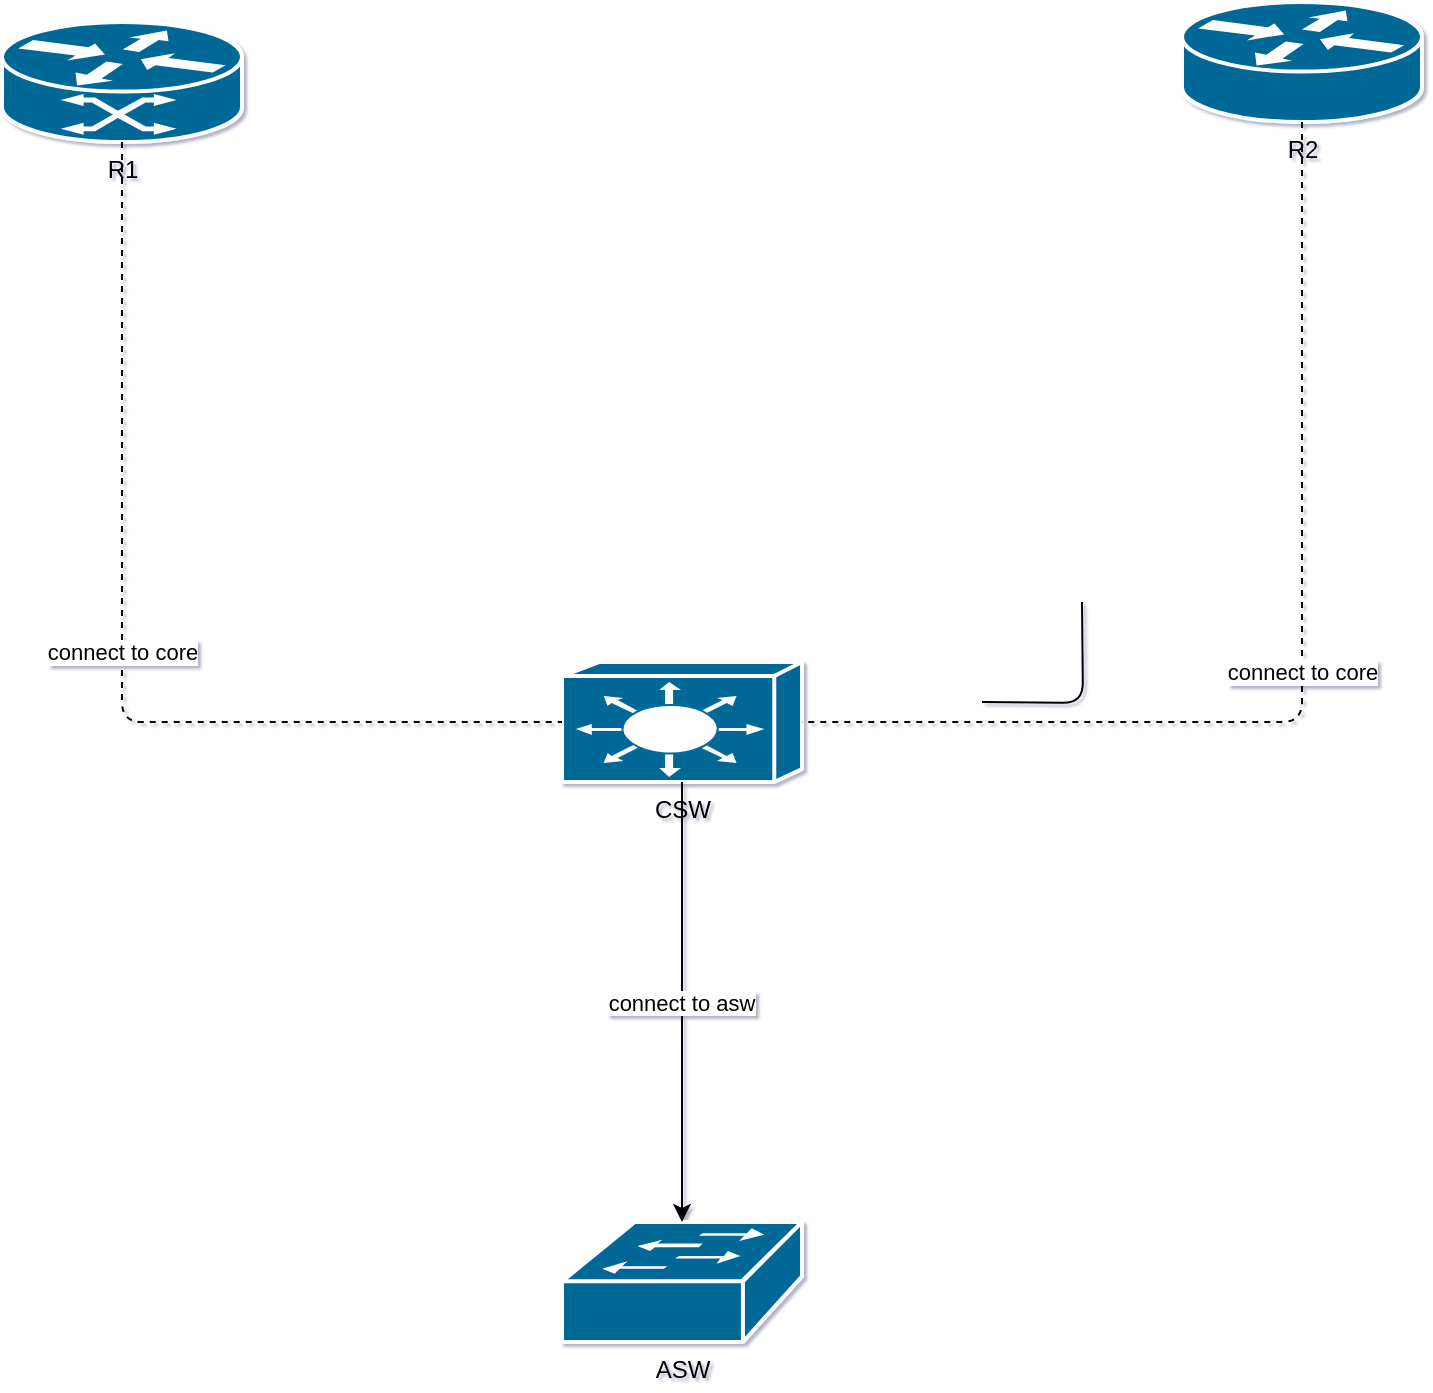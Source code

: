 <mxfile compressed="false" version="15.1.3" type="device">
  <diagram id="Page-1" name="Page-1">
    <mxGraphModel dx="1420" dy="823" grid="1" gridSize="10" guides="1" tooltips="1" connect="1" arrows="1" fold="1" page="1" pageScale="1" pageWidth="827" pageHeight="1169" math="0" shadow="1">
      <root>
        <mxCell id="0" />
        <mxCell id="1" parent="0" />
        <object label="R1" id="R1">
          <mxCell style="shape=mxgraph.cisco.routers.atm_router;html=1;pointerEvents=1;dashed=0;fillColor=#036897;strokeColor=#ffffff;strokeWidth=2;verticalLabelPosition=bottom;verticalAlign=top;align=center;outlineConnect=0;" parent="1" vertex="1">
            <mxGeometry x="50" y="70" width="120" height="60" as="geometry" />
          </mxCell>
        </object>
        <object label="R2" id="R2">
          <mxCell style="shape=mxgraph.cisco.routers.router;sketch=0;html=1;pointerEvents=1;dashed=0;fillColor=#036897;strokeColor=#ffffff;strokeWidth=2;verticalLabelPosition=bottom;verticalAlign=top;align=center;outlineConnect=0;" parent="1" vertex="1">
            <mxGeometry x="640" y="60" width="120" height="60" as="geometry" />
          </mxCell>
        </object>
        <object label="CSW" id="CSW">
          <mxCell style="shape=mxgraph.cisco.switches.layer_3_switch;sketch=0;html=1;pointerEvents=1;dashed=0;fillColor=#036897;strokeColor=#ffffff;strokeWidth=2;verticalLabelPosition=bottom;verticalAlign=top;align=center;outlineConnect=0;" parent="1" vertex="1">
            <mxGeometry x="330" y="390" width="120" height="60" as="geometry" />
          </mxCell>
        </object>
        <object label="ASW" id="ASW">
          <mxCell style="shape=mxgraph.cisco.switches.workgroup_switch;sketch=0;html=1;pointerEvents=1;dashed=0;fillColor=#036897;strokeColor=#ffffff;strokeWidth=2;verticalLabelPosition=bottom;verticalAlign=top;align=center;outlineConnect=0;" parent="1" vertex="1">
            <mxGeometry x="330" y="670" width="120" height="60" as="geometry" />
          </mxCell>
        </object>
        <object label="connect to core" id="335ab81fa522a3763782763996dbdbe9">
          <mxCell style="endArrow=none;html=1;dashed=1;edgeStyle=orthogonalEdgeStyle;" parent="1" source="R1" target="CSW" edge="1">
            <mxGeometry relative="1" as="geometry">
              <Array as="points">
                <mxPoint x="110" y="420" />
              </Array>
            </mxGeometry>
          </mxCell>
        </object>
        <object label="connect to core" id="d3e29b9412f4e14f63a8a1378459caee">
          <mxCell style="endArrow=none;html=1;dashed=1;edgeStyle=orthogonalEdgeStyle;" parent="1" source="R2" target="CSW" edge="1">
            <mxGeometry relative="1" as="geometry">
              <Array as="points">
                <mxPoint x="700" y="420" />
              </Array>
            </mxGeometry>
          </mxCell>
        </object>
        <object label="connect to asw" id="fc0f2841b29a06a9b136be5a1659becd">
          <mxCell style="./links/default.txt" parent="1" source="CSW" target="ASW" edge="1">
            <mxGeometry relative="1" as="geometry" />
          </mxCell>
        </object>
        <mxCell id="xUL_-jiV6fMNOPOrhS2x-1" value="" style="endArrow=none;html=1;edgeStyle=orthogonalEdgeStyle;" edge="1" parent="1">
          <mxGeometry width="50" height="50" relative="1" as="geometry">
            <mxPoint x="540" y="410" as="sourcePoint" />
            <mxPoint x="590" y="360" as="targetPoint" />
          </mxGeometry>
        </mxCell>
      </root>
    </mxGraphModel>
  </diagram>
</mxfile>
